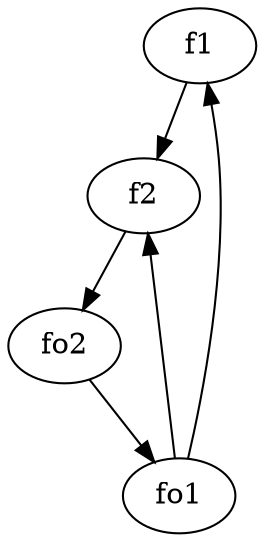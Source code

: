strict digraph  {
f1;
f2;
fo1;
fo2;
f1 -> f2  [weight=2];
f2 -> fo2  [weight=2];
fo1 -> f2  [weight=2];
fo1 -> f1  [weight=2];
fo2 -> fo1  [weight=2];
}
